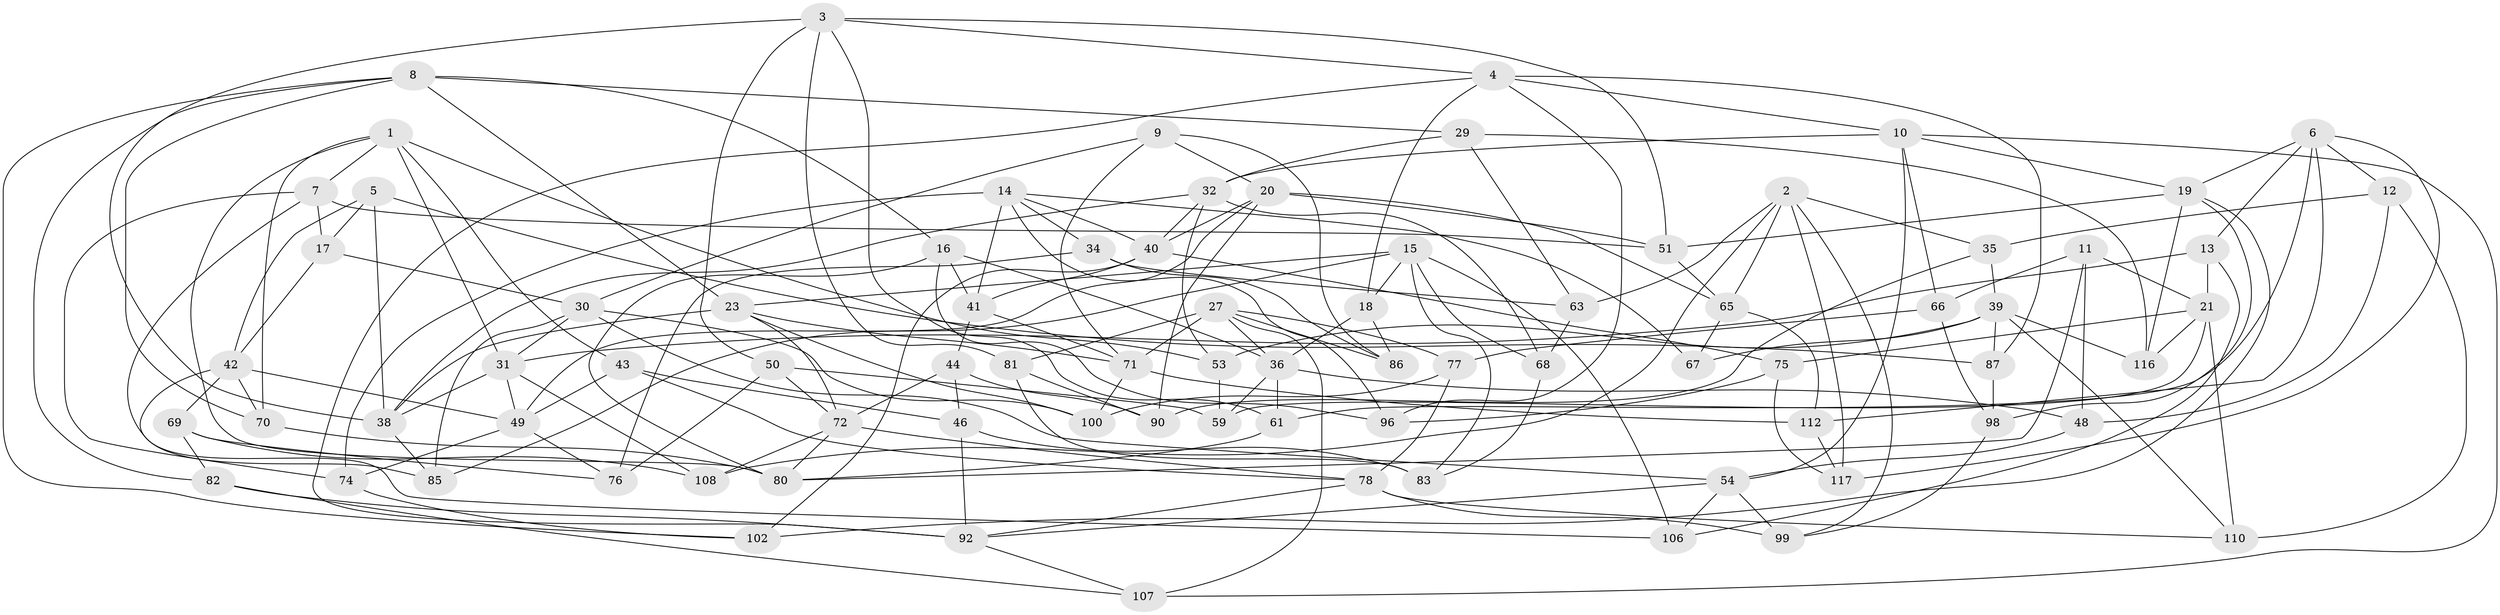 // Generated by graph-tools (version 1.1) at 2025/52/02/27/25 19:52:28]
// undirected, 81 vertices, 193 edges
graph export_dot {
graph [start="1"]
  node [color=gray90,style=filled];
  1 [super="+111"];
  2 [super="+37"];
  3 [super="+45"];
  4 [super="+22"];
  5;
  6 [super="+47"];
  7 [super="+33"];
  8 [super="+79"];
  9;
  10 [super="+24"];
  11;
  12;
  13;
  14 [super="+25"];
  15 [super="+28"];
  16 [super="+62"];
  17;
  18;
  19 [super="+26"];
  20 [super="+57"];
  21 [super="+84"];
  23 [super="+64"];
  27 [super="+60"];
  29;
  30 [super="+91"];
  31 [super="+114"];
  32 [super="+55"];
  34;
  35;
  36 [super="+52"];
  38 [super="+73"];
  39 [super="+95"];
  40 [super="+113"];
  41 [super="+93"];
  42 [super="+97"];
  43;
  44;
  46;
  48;
  49 [super="+58"];
  50;
  51 [super="+56"];
  53;
  54 [super="+103"];
  59;
  61;
  63;
  65 [super="+115"];
  66;
  67;
  68;
  69;
  70;
  71 [super="+109"];
  72 [super="+94"];
  74;
  75;
  76;
  77;
  78 [super="+89"];
  80 [super="+88"];
  81 [super="+104"];
  82;
  83 [super="+101"];
  85;
  86;
  87;
  90;
  92 [super="+105"];
  96;
  98;
  99;
  100;
  102;
  106;
  107;
  108;
  110;
  112;
  116;
  117;
  1 -- 80;
  1 -- 70;
  1 -- 43;
  1 -- 53;
  1 -- 7;
  1 -- 31;
  2 -- 35;
  2 -- 99;
  2 -- 117;
  2 -- 65;
  2 -- 108;
  2 -- 63;
  3 -- 50;
  3 -- 81;
  3 -- 4;
  3 -- 61;
  3 -- 38;
  3 -- 51;
  4 -- 10;
  4 -- 18;
  4 -- 96;
  4 -- 87;
  4 -- 92;
  5 -- 17;
  5 -- 87;
  5 -- 42;
  5 -- 38;
  6 -- 19;
  6 -- 12;
  6 -- 112;
  6 -- 117;
  6 -- 61;
  6 -- 13;
  7 -- 74;
  7 -- 51 [weight=2];
  7 -- 17;
  7 -- 85;
  8 -- 102;
  8 -- 82;
  8 -- 70;
  8 -- 16;
  8 -- 29;
  8 -- 23;
  9 -- 86;
  9 -- 20;
  9 -- 71;
  9 -- 30;
  10 -- 19;
  10 -- 107;
  10 -- 66;
  10 -- 54;
  10 -- 32;
  11 -- 48;
  11 -- 80;
  11 -- 66;
  11 -- 21;
  12 -- 110;
  12 -- 35;
  12 -- 48;
  13 -- 106;
  13 -- 21;
  13 -- 31;
  14 -- 96;
  14 -- 34;
  14 -- 41;
  14 -- 74;
  14 -- 67;
  14 -- 40;
  15 -- 68;
  15 -- 18;
  15 -- 85;
  15 -- 106;
  15 -- 83;
  15 -- 23;
  16 -- 96;
  16 -- 80;
  16 -- 41 [weight=2];
  16 -- 36;
  17 -- 30;
  17 -- 42;
  18 -- 86;
  18 -- 36;
  19 -- 98;
  19 -- 51;
  19 -- 116;
  19 -- 102;
  20 -- 65;
  20 -- 90;
  20 -- 49;
  20 -- 40;
  20 -- 51;
  21 -- 110;
  21 -- 75;
  21 -- 59;
  21 -- 116;
  23 -- 38;
  23 -- 100;
  23 -- 71;
  23 -- 72;
  27 -- 77;
  27 -- 107;
  27 -- 36;
  27 -- 86;
  27 -- 81;
  27 -- 71;
  29 -- 63;
  29 -- 32;
  29 -- 116;
  30 -- 31;
  30 -- 85;
  30 -- 100;
  30 -- 54;
  31 -- 108;
  31 -- 38;
  31 -- 49;
  32 -- 53;
  32 -- 68;
  32 -- 40;
  32 -- 38;
  34 -- 86;
  34 -- 76;
  34 -- 63;
  35 -- 90;
  35 -- 39;
  36 -- 59;
  36 -- 48;
  36 -- 61;
  38 -- 85;
  39 -- 67;
  39 -- 53;
  39 -- 110;
  39 -- 116;
  39 -- 87;
  40 -- 102;
  40 -- 75;
  40 -- 41;
  41 -- 44;
  41 -- 71;
  42 -- 70;
  42 -- 49;
  42 -- 69;
  42 -- 106;
  43 -- 46;
  43 -- 49;
  43 -- 78;
  44 -- 90;
  44 -- 46;
  44 -- 72;
  46 -- 83;
  46 -- 92;
  48 -- 54;
  49 -- 74;
  49 -- 76;
  50 -- 76;
  50 -- 59;
  50 -- 72;
  51 -- 65;
  53 -- 59;
  54 -- 106;
  54 -- 99;
  54 -- 92;
  61 -- 80;
  63 -- 68;
  65 -- 67 [weight=2];
  65 -- 112;
  66 -- 98;
  66 -- 77;
  68 -- 83;
  69 -- 108;
  69 -- 82;
  69 -- 76;
  70 -- 80;
  71 -- 112;
  71 -- 100;
  72 -- 108;
  72 -- 80;
  72 -- 78;
  74 -- 102;
  75 -- 96;
  75 -- 117;
  77 -- 100;
  77 -- 78;
  78 -- 99;
  78 -- 110;
  78 -- 92;
  81 -- 83 [weight=3];
  81 -- 90;
  82 -- 107;
  82 -- 92;
  87 -- 98;
  92 -- 107;
  98 -- 99;
  112 -- 117;
}
